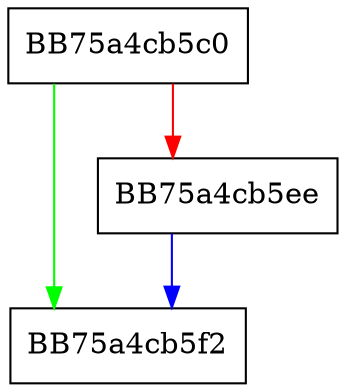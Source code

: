 digraph GetSpynetContext {
  node [shape="box"];
  graph [splines=ortho];
  BB75a4cb5c0 -> BB75a4cb5f2 [color="green"];
  BB75a4cb5c0 -> BB75a4cb5ee [color="red"];
  BB75a4cb5ee -> BB75a4cb5f2 [color="blue"];
}